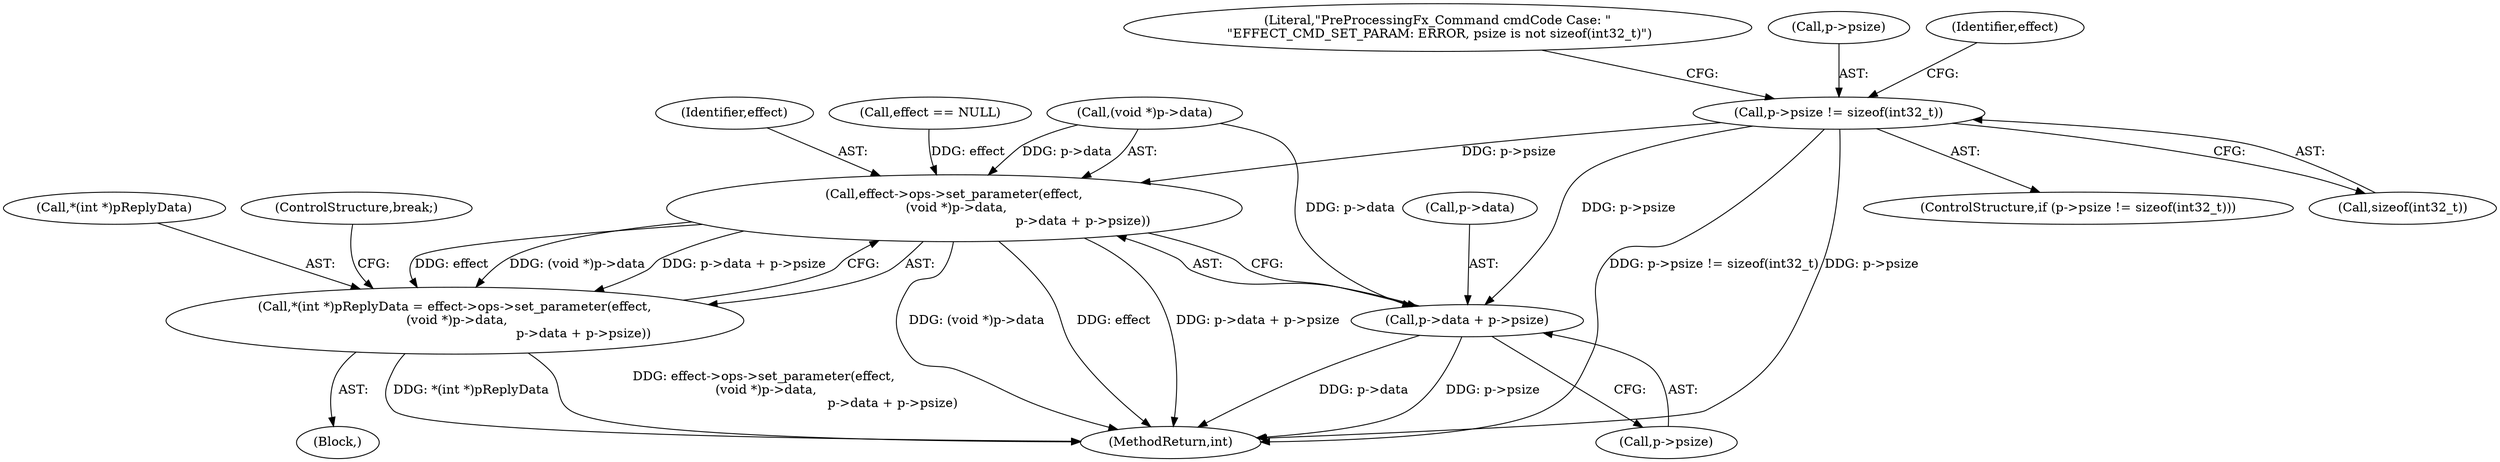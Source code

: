 digraph "0_Android_aeea52da00d210587fb3ed895de3d5f2e0264c88_9@API" {
"1000499" [label="(Call,p->psize != sizeof(int32_t))"];
"1000523" [label="(Call,effect->ops->set_parameter(effect,\n (void *)p->data,\n                                                                p->data + p->psize))"];
"1000518" [label="(Call,*(int *)pReplyData = effect->ops->set_parameter(effect,\n (void *)p->data,\n                                                                p->data + p->psize))"];
"1000530" [label="(Call,p->data + p->psize)"];
"1000498" [label="(ControlStructure,if (p->psize != sizeof(int32_t)))"];
"1000507" [label="(Literal,\"PreProcessingFx_Command cmdCode Case: \"\n \"EFFECT_CMD_SET_PARAM: ERROR, psize is not sizeof(int32_t)\")"];
"1000518" [label="(Call,*(int *)pReplyData = effect->ops->set_parameter(effect,\n (void *)p->data,\n                                                                p->data + p->psize))"];
"1000499" [label="(Call,p->psize != sizeof(int32_t))"];
"1000500" [label="(Call,p->psize)"];
"1000530" [label="(Call,p->data + p->psize)"];
"1000517" [label="(Block,)"];
"1000534" [label="(Call,p->psize)"];
"1000523" [label="(Call,effect->ops->set_parameter(effect,\n (void *)p->data,\n                                                                p->data + p->psize))"];
"1000519" [label="(Call,*(int *)pReplyData)"];
"1000503" [label="(Call,sizeof(int32_t))"];
"1001295" [label="(MethodReturn,int)"];
"1000525" [label="(Call,(void *)p->data)"];
"1000537" [label="(ControlStructure,break;)"];
"1000514" [label="(Identifier,effect)"];
"1000524" [label="(Identifier,effect)"];
"1000531" [label="(Call,p->data)"];
"1000117" [label="(Call,effect == NULL)"];
"1000499" -> "1000498"  [label="AST: "];
"1000499" -> "1000503"  [label="CFG: "];
"1000500" -> "1000499"  [label="AST: "];
"1000503" -> "1000499"  [label="AST: "];
"1000507" -> "1000499"  [label="CFG: "];
"1000514" -> "1000499"  [label="CFG: "];
"1000499" -> "1001295"  [label="DDG: p->psize != sizeof(int32_t)"];
"1000499" -> "1001295"  [label="DDG: p->psize"];
"1000499" -> "1000523"  [label="DDG: p->psize"];
"1000499" -> "1000530"  [label="DDG: p->psize"];
"1000523" -> "1000518"  [label="AST: "];
"1000523" -> "1000530"  [label="CFG: "];
"1000524" -> "1000523"  [label="AST: "];
"1000525" -> "1000523"  [label="AST: "];
"1000530" -> "1000523"  [label="AST: "];
"1000518" -> "1000523"  [label="CFG: "];
"1000523" -> "1001295"  [label="DDG: (void *)p->data"];
"1000523" -> "1001295"  [label="DDG: effect"];
"1000523" -> "1001295"  [label="DDG: p->data + p->psize"];
"1000523" -> "1000518"  [label="DDG: effect"];
"1000523" -> "1000518"  [label="DDG: (void *)p->data"];
"1000523" -> "1000518"  [label="DDG: p->data + p->psize"];
"1000117" -> "1000523"  [label="DDG: effect"];
"1000525" -> "1000523"  [label="DDG: p->data"];
"1000518" -> "1000517"  [label="AST: "];
"1000519" -> "1000518"  [label="AST: "];
"1000537" -> "1000518"  [label="CFG: "];
"1000518" -> "1001295"  [label="DDG: *(int *)pReplyData"];
"1000518" -> "1001295"  [label="DDG: effect->ops->set_parameter(effect,\n (void *)p->data,\n                                                                p->data + p->psize)"];
"1000530" -> "1000534"  [label="CFG: "];
"1000531" -> "1000530"  [label="AST: "];
"1000534" -> "1000530"  [label="AST: "];
"1000530" -> "1001295"  [label="DDG: p->data"];
"1000530" -> "1001295"  [label="DDG: p->psize"];
"1000525" -> "1000530"  [label="DDG: p->data"];
}
